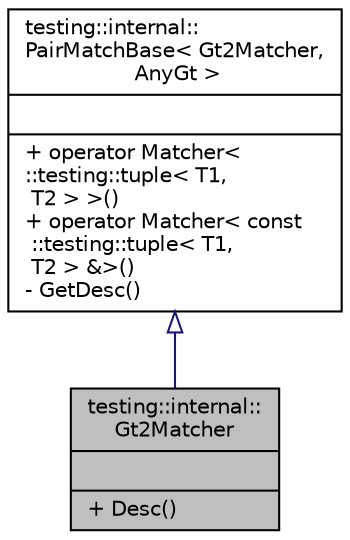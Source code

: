 digraph "testing::internal::Gt2Matcher"
{
  edge [fontname="Helvetica",fontsize="10",labelfontname="Helvetica",labelfontsize="10"];
  node [fontname="Helvetica",fontsize="10",shape=record];
  Node0 [label="{testing::internal::\lGt2Matcher\n||+ Desc()\l}",height=0.2,width=0.4,color="black", fillcolor="grey75", style="filled", fontcolor="black"];
  Node1 -> Node0 [dir="back",color="midnightblue",fontsize="10",style="solid",arrowtail="onormal",fontname="Helvetica"];
  Node1 [label="{testing::internal::\lPairMatchBase\< Gt2Matcher,\l AnyGt \>\n||+ operator Matcher\< \l::testing::tuple\< T1,\l T2 \> \>()\l+ operator Matcher\< const\l ::testing::tuple\< T1,\l T2 \> &\>()\l- GetDesc()\l}",height=0.2,width=0.4,color="black", fillcolor="white", style="filled",URL="$dc/d0e/classtesting_1_1internal_1_1_pair_match_base.html"];
}

